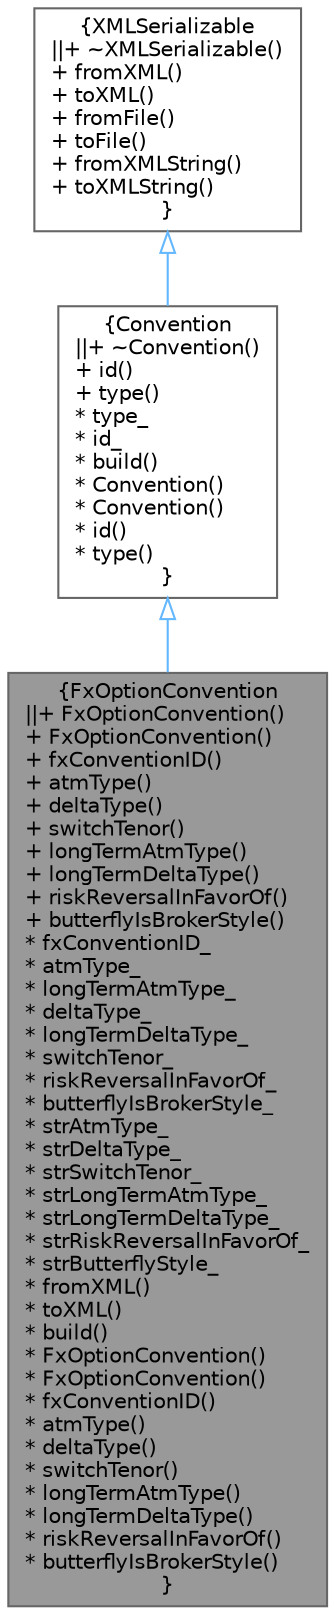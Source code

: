 digraph "FxOptionConvention"
{
 // INTERACTIVE_SVG=YES
 // LATEX_PDF_SIZE
  bgcolor="transparent";
  edge [fontname=Helvetica,fontsize=10,labelfontname=Helvetica,labelfontsize=10];
  node [fontname=Helvetica,fontsize=10,shape=box,height=0.2,width=0.4];
  Node1 [label="{FxOptionConvention\n||+ FxOptionConvention()\l+ FxOptionConvention()\l+ fxConventionID()\l+ atmType()\l+ deltaType()\l+ switchTenor()\l+ longTermAtmType()\l+ longTermDeltaType()\l+ riskReversalInFavorOf()\l+ butterflyIsBrokerStyle()\l* fxConventionID_\l* atmType_\l* longTermAtmType_\l* deltaType_\l* longTermDeltaType_\l* switchTenor_\l* riskReversalInFavorOf_\l* butterflyIsBrokerStyle_\l* strAtmType_\l* strDeltaType_\l* strSwitchTenor_\l* strLongTermAtmType_\l* strLongTermDeltaType_\l* strRiskReversalInFavorOf_\l* strButterflyStyle_\l* fromXML()\l* toXML()\l* build()\l* FxOptionConvention()\l* FxOptionConvention()\l* fxConventionID()\l* atmType()\l* deltaType()\l* switchTenor()\l* longTermAtmType()\l* longTermDeltaType()\l* riskReversalInFavorOf()\l* butterflyIsBrokerStyle()\l}",height=0.2,width=0.4,color="gray40", fillcolor="grey60", style="filled", fontcolor="black",tooltip="Container for storing FX Option conventions."];
  Node2 -> Node1 [dir="back",color="steelblue1",style="solid",arrowtail="onormal"];
  Node2 [label="{Convention\n||+ ~Convention()\l+ id()\l+ type()\l* type_\l* id_\l* build()\l* Convention()\l* Convention()\l* id()\l* type()\l}",height=0.2,width=0.4,color="gray40", fillcolor="white", style="filled",URL="$classore_1_1data_1_1_convention.html",tooltip="Abstract base class for convention objects."];
  Node3 -> Node2 [dir="back",color="steelblue1",style="solid",arrowtail="onormal"];
  Node3 [label="{XMLSerializable\n||+ ~XMLSerializable()\l+ fromXML()\l+ toXML()\l+ fromFile()\l+ toFile()\l+ fromXMLString()\l+ toXMLString()\l}",height=0.2,width=0.4,color="gray40", fillcolor="white", style="filled",URL="$classore_1_1data_1_1_x_m_l_serializable.html",tooltip="Base class for all serializable classes."];
}
